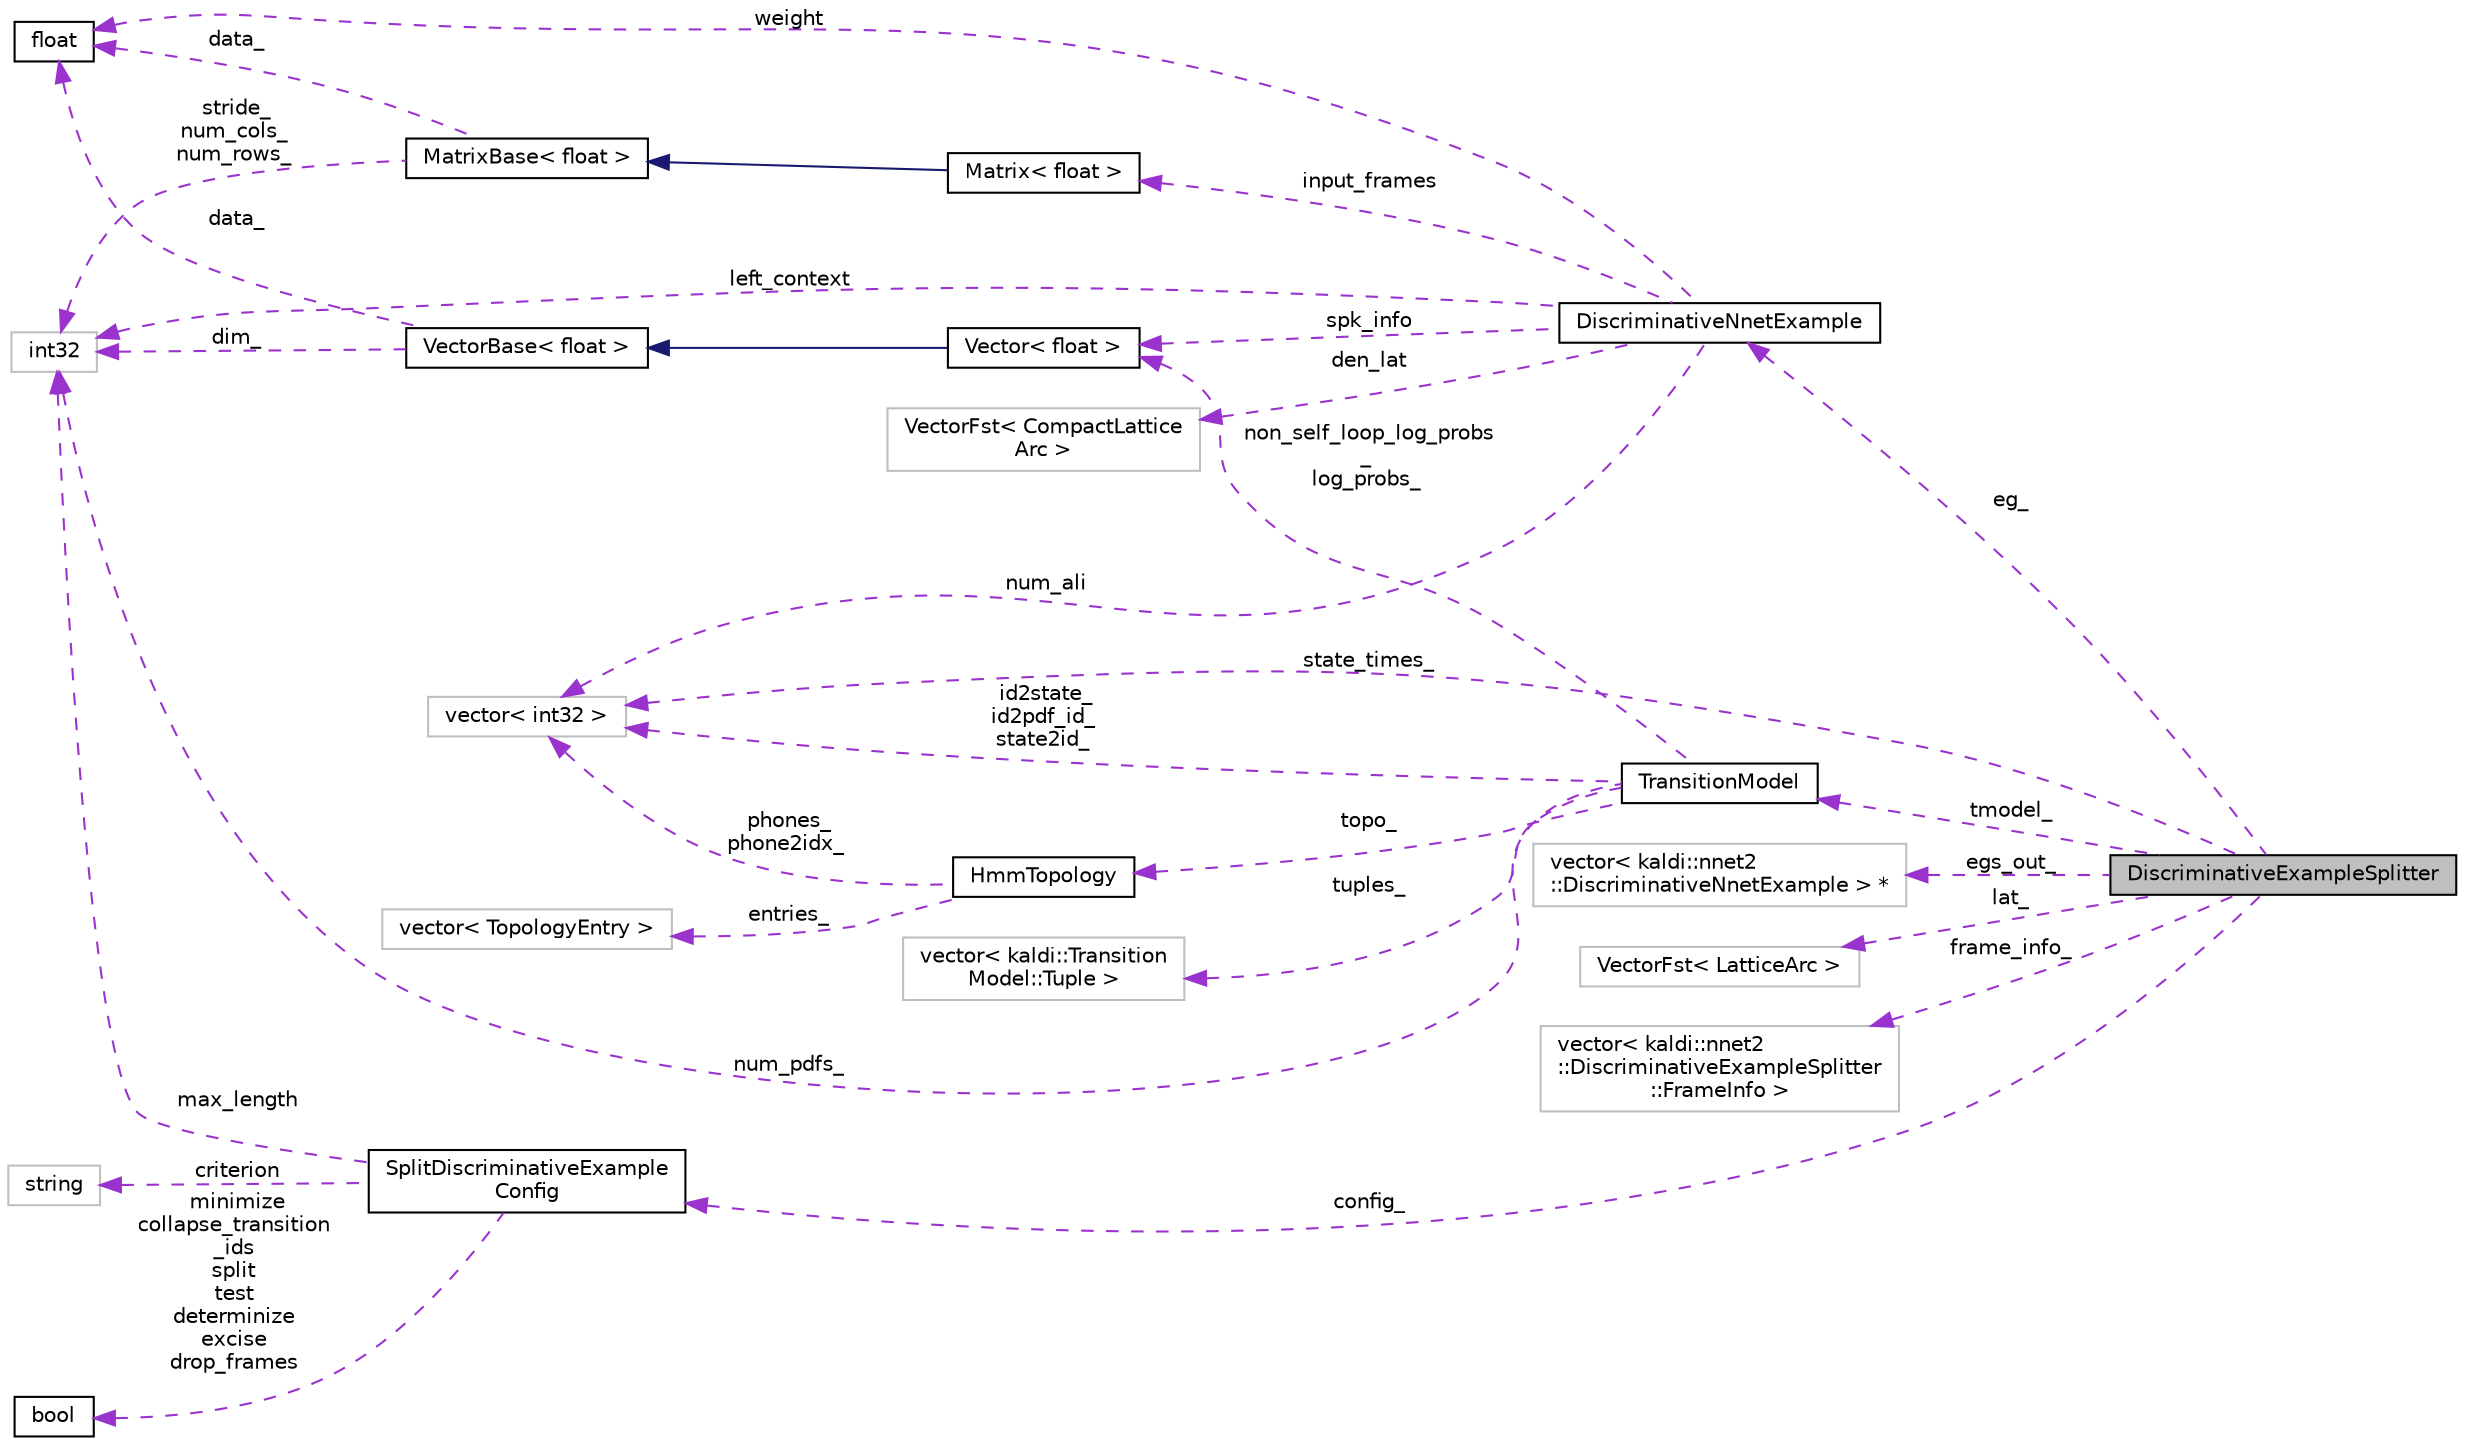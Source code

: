 digraph "DiscriminativeExampleSplitter"
{
  edge [fontname="Helvetica",fontsize="10",labelfontname="Helvetica",labelfontsize="10"];
  node [fontname="Helvetica",fontsize="10",shape=record];
  rankdir="LR";
  Node1 [label="DiscriminativeExampleSplitter",height=0.2,width=0.4,color="black", fillcolor="grey75", style="filled", fontcolor="black"];
  Node2 -> Node1 [dir="back",color="darkorchid3",fontsize="10",style="dashed",label=" eg_" ,fontname="Helvetica"];
  Node2 [label="DiscriminativeNnetExample",height=0.2,width=0.4,color="black", fillcolor="white", style="filled",URL="$structkaldi_1_1nnet2_1_1DiscriminativeNnetExample.html",tooltip="This struct is used to store the information we need for discriminative training (MMI or MPE)..."];
  Node3 -> Node2 [dir="back",color="darkorchid3",fontsize="10",style="dashed",label=" weight" ,fontname="Helvetica"];
  Node3 [label="float",height=0.2,width=0.4,color="black", fillcolor="white", style="filled",URL="$classfloat.html"];
  Node4 -> Node2 [dir="back",color="darkorchid3",fontsize="10",style="dashed",label=" num_ali" ,fontname="Helvetica"];
  Node4 [label="vector\< int32 \>",height=0.2,width=0.4,color="grey75", fillcolor="white", style="filled"];
  Node5 -> Node2 [dir="back",color="darkorchid3",fontsize="10",style="dashed",label=" input_frames" ,fontname="Helvetica"];
  Node5 [label="Matrix\< float \>",height=0.2,width=0.4,color="black", fillcolor="white", style="filled",URL="$classkaldi_1_1Matrix.html"];
  Node6 -> Node5 [dir="back",color="midnightblue",fontsize="10",style="solid",fontname="Helvetica"];
  Node6 [label="MatrixBase\< float \>",height=0.2,width=0.4,color="black", fillcolor="white", style="filled",URL="$classkaldi_1_1MatrixBase.html"];
  Node3 -> Node6 [dir="back",color="darkorchid3",fontsize="10",style="dashed",label=" data_" ,fontname="Helvetica"];
  Node7 -> Node6 [dir="back",color="darkorchid3",fontsize="10",style="dashed",label=" stride_\nnum_cols_\nnum_rows_" ,fontname="Helvetica"];
  Node7 [label="int32",height=0.2,width=0.4,color="grey75", fillcolor="white", style="filled"];
  Node8 -> Node2 [dir="back",color="darkorchid3",fontsize="10",style="dashed",label=" spk_info" ,fontname="Helvetica"];
  Node8 [label="Vector\< float \>",height=0.2,width=0.4,color="black", fillcolor="white", style="filled",URL="$classkaldi_1_1Vector.html"];
  Node9 -> Node8 [dir="back",color="midnightblue",fontsize="10",style="solid",fontname="Helvetica"];
  Node9 [label="VectorBase\< float \>",height=0.2,width=0.4,color="black", fillcolor="white", style="filled",URL="$classkaldi_1_1VectorBase.html"];
  Node3 -> Node9 [dir="back",color="darkorchid3",fontsize="10",style="dashed",label=" data_" ,fontname="Helvetica"];
  Node7 -> Node9 [dir="back",color="darkorchid3",fontsize="10",style="dashed",label=" dim_" ,fontname="Helvetica"];
  Node10 -> Node2 [dir="back",color="darkorchid3",fontsize="10",style="dashed",label=" den_lat" ,fontname="Helvetica"];
  Node10 [label="VectorFst\< CompactLattice\lArc \>",height=0.2,width=0.4,color="grey75", fillcolor="white", style="filled"];
  Node7 -> Node2 [dir="back",color="darkorchid3",fontsize="10",style="dashed",label=" left_context" ,fontname="Helvetica"];
  Node11 -> Node1 [dir="back",color="darkorchid3",fontsize="10",style="dashed",label=" config_" ,fontname="Helvetica"];
  Node11 [label="SplitDiscriminativeExample\lConfig",height=0.2,width=0.4,color="black", fillcolor="white", style="filled",URL="$structkaldi_1_1nnet2_1_1SplitDiscriminativeExampleConfig.html",tooltip="Config structure for SplitExample, for splitting discriminative training examples. "];
  Node12 -> Node11 [dir="back",color="darkorchid3",fontsize="10",style="dashed",label=" minimize\ncollapse_transition\l_ids\nsplit\ntest\ndeterminize\nexcise\ndrop_frames" ,fontname="Helvetica"];
  Node12 [label="bool",height=0.2,width=0.4,color="black", fillcolor="white", style="filled",URL="$classbool.html"];
  Node13 -> Node11 [dir="back",color="darkorchid3",fontsize="10",style="dashed",label=" criterion" ,fontname="Helvetica"];
  Node13 [label="string",height=0.2,width=0.4,color="grey75", fillcolor="white", style="filled"];
  Node7 -> Node11 [dir="back",color="darkorchid3",fontsize="10",style="dashed",label=" max_length" ,fontname="Helvetica"];
  Node14 -> Node1 [dir="back",color="darkorchid3",fontsize="10",style="dashed",label=" egs_out_" ,fontname="Helvetica"];
  Node14 [label="vector\< kaldi::nnet2\l::DiscriminativeNnetExample \> *",height=0.2,width=0.4,color="grey75", fillcolor="white", style="filled"];
  Node4 -> Node1 [dir="back",color="darkorchid3",fontsize="10",style="dashed",label=" state_times_" ,fontname="Helvetica"];
  Node15 -> Node1 [dir="back",color="darkorchid3",fontsize="10",style="dashed",label=" lat_" ,fontname="Helvetica"];
  Node15 [label="VectorFst\< LatticeArc \>",height=0.2,width=0.4,color="grey75", fillcolor="white", style="filled"];
  Node16 -> Node1 [dir="back",color="darkorchid3",fontsize="10",style="dashed",label=" frame_info_" ,fontname="Helvetica"];
  Node16 [label="vector\< kaldi::nnet2\l::DiscriminativeExampleSplitter\l::FrameInfo \>",height=0.2,width=0.4,color="grey75", fillcolor="white", style="filled"];
  Node17 -> Node1 [dir="back",color="darkorchid3",fontsize="10",style="dashed",label=" tmodel_" ,fontname="Helvetica"];
  Node17 [label="TransitionModel",height=0.2,width=0.4,color="black", fillcolor="white", style="filled",URL="$classkaldi_1_1TransitionModel.html"];
  Node18 -> Node17 [dir="back",color="darkorchid3",fontsize="10",style="dashed",label=" topo_" ,fontname="Helvetica"];
  Node18 [label="HmmTopology",height=0.2,width=0.4,color="black", fillcolor="white", style="filled",URL="$classkaldi_1_1HmmTopology.html",tooltip="A class for storing topology information for phones. "];
  Node4 -> Node18 [dir="back",color="darkorchid3",fontsize="10",style="dashed",label=" phones_\nphone2idx_" ,fontname="Helvetica"];
  Node19 -> Node18 [dir="back",color="darkorchid3",fontsize="10",style="dashed",label=" entries_" ,fontname="Helvetica"];
  Node19 [label="vector\< TopologyEntry \>",height=0.2,width=0.4,color="grey75", fillcolor="white", style="filled"];
  Node4 -> Node17 [dir="back",color="darkorchid3",fontsize="10",style="dashed",label=" id2state_\nid2pdf_id_\nstate2id_" ,fontname="Helvetica"];
  Node20 -> Node17 [dir="back",color="darkorchid3",fontsize="10",style="dashed",label=" tuples_" ,fontname="Helvetica"];
  Node20 [label="vector\< kaldi::Transition\lModel::Tuple \>",height=0.2,width=0.4,color="grey75", fillcolor="white", style="filled"];
  Node8 -> Node17 [dir="back",color="darkorchid3",fontsize="10",style="dashed",label=" non_self_loop_log_probs\l_\nlog_probs_" ,fontname="Helvetica"];
  Node7 -> Node17 [dir="back",color="darkorchid3",fontsize="10",style="dashed",label=" num_pdfs_" ,fontname="Helvetica"];
}

